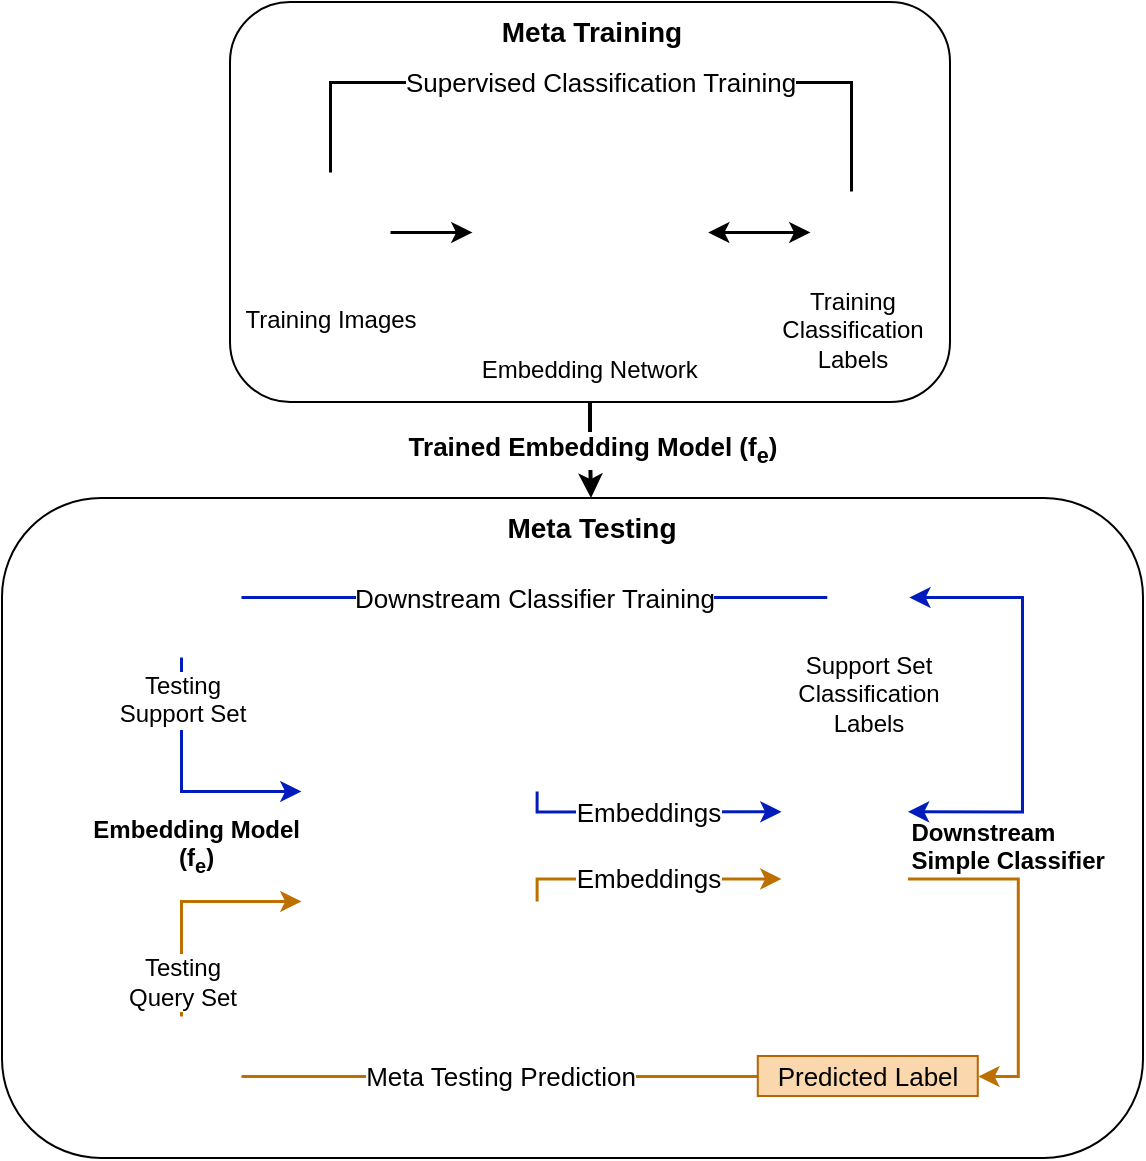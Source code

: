 <mxfile version="20.5.1" type="device"><diagram id="DZP6xEgHDEGS_tRINln_" name="Page-1"><mxGraphModel dx="1952" dy="571" grid="1" gridSize="10" guides="1" tooltips="1" connect="1" arrows="1" fold="1" page="1" pageScale="1" pageWidth="850" pageHeight="1100" math="0" shadow="0"><root><mxCell id="0"/><mxCell id="1" parent="0"/><mxCell id="K683SoHHXwEK7cLYB2_F-46" value="" style="rounded=1;whiteSpace=wrap;html=1;fontSize=14;" parent="1" vertex="1"><mxGeometry x="-40" y="483" width="570.5" height="330" as="geometry"/></mxCell><mxCell id="K683SoHHXwEK7cLYB2_F-49" value="&lt;b&gt;Trained Embedding Model (f&lt;sub&gt;e&lt;/sub&gt;)&lt;/b&gt;" style="edgeStyle=orthogonalEdgeStyle;rounded=0;orthogonalLoop=1;jettySize=auto;html=1;exitX=0.5;exitY=1;exitDx=0;exitDy=0;entryX=0.5;entryY=0;entryDx=0;entryDy=0;labelBackgroundColor=default;strokeWidth=2;fontSize=13;startArrow=none;startFill=0;endArrow=classic;endFill=1;" parent="1" source="K683SoHHXwEK7cLYB2_F-1" target="K683SoHHXwEK7cLYB2_F-47" edge="1"><mxGeometry relative="1" as="geometry"/></mxCell><mxCell id="K683SoHHXwEK7cLYB2_F-1" value="" style="rounded=1;whiteSpace=wrap;html=1;" parent="1" vertex="1"><mxGeometry x="74" y="235" width="360" height="200" as="geometry"/></mxCell><mxCell id="K683SoHHXwEK7cLYB2_F-12" style="edgeStyle=orthogonalEdgeStyle;rounded=0;orthogonalLoop=1;jettySize=auto;html=1;exitX=1;exitY=0.5;exitDx=0;exitDy=0;entryX=0;entryY=0.5;entryDx=0;entryDy=0;startArrow=classic;startFill=1;strokeWidth=1.5;" parent="1" source="K683SoHHXwEK7cLYB2_F-5" target="K683SoHHXwEK7cLYB2_F-10" edge="1"><mxGeometry relative="1" as="geometry"/></mxCell><mxCell id="K683SoHHXwEK7cLYB2_F-5" value="Embedding Network" style="shape=image;verticalLabelPosition=bottom;labelBackgroundColor=default;verticalAlign=top;aspect=fixed;imageAspect=0;image=https://thumbs.dreamstime.com/b/neural-network-illustration-vector-deep-learning-concept-neural-network-illustration-103427158.jpg;clipPath=inset(10.19% 21% 11.57% 18.67%);" parent="1" vertex="1"><mxGeometry x="195" y="295" width="117.81" height="110" as="geometry"/></mxCell><mxCell id="K683SoHHXwEK7cLYB2_F-11" style="edgeStyle=orthogonalEdgeStyle;rounded=0;orthogonalLoop=1;jettySize=auto;html=1;entryX=0;entryY=0.5;entryDx=0;entryDy=0;strokeWidth=1.5;" parent="1" source="K683SoHHXwEK7cLYB2_F-6" target="K683SoHHXwEK7cLYB2_F-5" edge="1"><mxGeometry relative="1" as="geometry"/></mxCell><mxCell id="K683SoHHXwEK7cLYB2_F-16" value="Supervised Classification Training" style="edgeStyle=orthogonalEdgeStyle;rounded=0;orthogonalLoop=1;jettySize=auto;html=1;exitX=0.5;exitY=0;exitDx=0;exitDy=0;entryX=0.5;entryY=0;entryDx=0;entryDy=0;startArrow=none;startFill=0;endArrow=none;endFill=0;fontSize=13;strokeWidth=1.5;" parent="1" source="K683SoHHXwEK7cLYB2_F-6" target="K683SoHHXwEK7cLYB2_F-10" edge="1"><mxGeometry relative="1" as="geometry"><Array as="points"><mxPoint x="124" y="275"/><mxPoint x="385" y="275"/></Array></mxGeometry></mxCell><mxCell id="K683SoHHXwEK7cLYB2_F-6" value="Training Images" style="shape=image;html=1;verticalAlign=top;verticalLabelPosition=bottom;labelBackgroundColor=#ffffff;imageAspect=0;aspect=fixed;image=https://cdn1.iconfinder.com/data/icons/bootstrap-vol-3/16/images-128.png" parent="1" vertex="1"><mxGeometry x="94" y="320" width="60" height="60" as="geometry"/></mxCell><mxCell id="K683SoHHXwEK7cLYB2_F-10" value="&lt;div&gt;Training&lt;br&gt;&lt;/div&gt;&lt;div&gt;Classification&lt;/div&gt;&lt;div&gt;Labels&lt;/div&gt;" style="shape=image;html=1;verticalAlign=top;verticalLabelPosition=bottom;labelBackgroundColor=#ffffff;imageAspect=0;aspect=fixed;image=https://cdn2.iconfinder.com/data/icons/crystalproject/Open-Office-Icons/stock_new-labels.png" parent="1" vertex="1"><mxGeometry x="364" y="329.5" width="41" height="41" as="geometry"/></mxCell><mxCell id="K683SoHHXwEK7cLYB2_F-29" value="Embeddings" style="edgeStyle=orthogonalEdgeStyle;rounded=0;orthogonalLoop=1;jettySize=auto;html=1;exitX=1;exitY=0.25;exitDx=0;exitDy=0;entryX=0;entryY=0.25;entryDx=0;entryDy=0;fontSize=13;startArrow=none;startFill=0;endArrow=classic;endFill=1;fillColor=#0050ef;strokeColor=#001DBC;strokeWidth=1.5;" parent="1" source="K683SoHHXwEK7cLYB2_F-13" target="K683SoHHXwEK7cLYB2_F-17" edge="1"><mxGeometry relative="1" as="geometry"><Array as="points"><mxPoint x="227" y="640"/></Array></mxGeometry></mxCell><mxCell id="K683SoHHXwEK7cLYB2_F-30" value="Embeddings" style="edgeStyle=orthogonalEdgeStyle;rounded=0;orthogonalLoop=1;jettySize=auto;html=1;exitX=1;exitY=0.75;exitDx=0;exitDy=0;entryX=0;entryY=0.75;entryDx=0;entryDy=0;fontSize=13;startArrow=none;startFill=0;endArrow=classic;endFill=1;strokeWidth=1.5;fillColor=#f0a30a;strokeColor=#BD7000;" parent="1" source="K683SoHHXwEK7cLYB2_F-13" target="K683SoHHXwEK7cLYB2_F-17" edge="1"><mxGeometry relative="1" as="geometry"><Array as="points"><mxPoint x="227.5" y="674"/></Array></mxGeometry></mxCell><mxCell id="K683SoHHXwEK7cLYB2_F-13" value="&lt;div&gt;&lt;b&gt;Embedding Model&lt;/b&gt;&lt;/div&gt;&lt;div align=&quot;center&quot;&gt;&lt;b&gt;(f&lt;sub&gt;e&lt;/sub&gt;)&lt;br&gt;&lt;/b&gt;&lt;/div&gt;" style="shape=image;verticalLabelPosition=middle;labelBackgroundColor=default;verticalAlign=middle;aspect=fixed;imageAspect=0;image=https://thumbs.dreamstime.com/b/neural-network-illustration-vector-deep-learning-concept-neural-network-illustration-103427158.jpg;clipPath=inset(10.19% 21% 11.57% 18.67%);html=1;labelPosition=left;align=right;" parent="1" vertex="1"><mxGeometry x="109.5" y="602" width="117.81" height="110" as="geometry"/></mxCell><mxCell id="K683SoHHXwEK7cLYB2_F-26" style="edgeStyle=orthogonalEdgeStyle;rounded=0;orthogonalLoop=1;jettySize=auto;html=1;exitX=0.5;exitY=1;exitDx=0;exitDy=0;entryX=0;entryY=0.25;entryDx=0;entryDy=0;fontSize=13;startArrow=none;startFill=0;endArrow=classic;endFill=1;fillColor=#0050ef;strokeColor=#001DBC;strokeWidth=1.5;" parent="1" source="K683SoHHXwEK7cLYB2_F-14" target="K683SoHHXwEK7cLYB2_F-13" edge="1"><mxGeometry relative="1" as="geometry"/></mxCell><mxCell id="K683SoHHXwEK7cLYB2_F-34" value="Downstream Classifier Training" style="edgeStyle=orthogonalEdgeStyle;rounded=0;orthogonalLoop=1;jettySize=auto;html=1;exitX=1;exitY=0.5;exitDx=0;exitDy=0;entryX=0;entryY=0.5;entryDx=0;entryDy=0;strokeWidth=1.5;fontSize=13;startArrow=none;startFill=0;endArrow=none;endFill=0;fillColor=#0050ef;strokeColor=#001DBC;" parent="1" source="K683SoHHXwEK7cLYB2_F-14" target="K683SoHHXwEK7cLYB2_F-19" edge="1"><mxGeometry relative="1" as="geometry"/></mxCell><mxCell id="K683SoHHXwEK7cLYB2_F-14" value="&lt;div&gt;Testing&lt;/div&gt;&lt;div&gt; Support Set&lt;/div&gt;" style="shape=image;html=1;verticalAlign=top;verticalLabelPosition=bottom;labelBackgroundColor=#ffffff;imageAspect=0;aspect=fixed;image=https://cdn1.iconfinder.com/data/icons/bootstrap-vol-3/16/images-128.png" parent="1" vertex="1"><mxGeometry x="19.5" y="502.5" width="60" height="60" as="geometry"/></mxCell><mxCell id="K683SoHHXwEK7cLYB2_F-38" style="edgeStyle=orthogonalEdgeStyle;rounded=0;orthogonalLoop=1;jettySize=auto;html=1;exitX=1;exitY=0.75;exitDx=0;exitDy=0;entryX=1;entryY=0.5;entryDx=0;entryDy=0;strokeWidth=1.5;fontSize=13;startArrow=none;startFill=0;endArrow=classic;endFill=1;fillColor=#f0a30a;strokeColor=#BD7000;" parent="1" source="K683SoHHXwEK7cLYB2_F-17" target="K683SoHHXwEK7cLYB2_F-37" edge="1"><mxGeometry relative="1" as="geometry"/></mxCell><mxCell id="K683SoHHXwEK7cLYB2_F-17" value="Downstream&#xA;Simple Classifier" style="shape=image;verticalLabelPosition=middle;labelBackgroundColor=default;verticalAlign=middle;aspect=fixed;imageAspect=0;image=https://t4.ftcdn.net/jpg/03/59/10/65/360_F_359106543_euEDCjT9grO8VXHXcBVQGhzDHxfcunFP.jpg;labelPosition=right;align=left;fontStyle=1;clipPath=inset(12% 26% 36.67% 25.67%);" parent="1" vertex="1"><mxGeometry x="349.5" y="622.87" width="63.21" height="67.13" as="geometry"/></mxCell><mxCell id="K683SoHHXwEK7cLYB2_F-32" style="edgeStyle=orthogonalEdgeStyle;rounded=0;orthogonalLoop=1;jettySize=auto;html=1;exitX=1;exitY=0.5;exitDx=0;exitDy=0;fontSize=13;startArrow=classic;startFill=1;endArrow=classic;endFill=1;fillColor=#0050ef;strokeColor=#001DBC;strokeWidth=1.5;entryX=1;entryY=0.25;entryDx=0;entryDy=0;" parent="1" source="K683SoHHXwEK7cLYB2_F-19" edge="1" target="K683SoHHXwEK7cLYB2_F-17"><mxGeometry relative="1" as="geometry"><mxPoint x="429.5" y="642" as="targetPoint"/><Array as="points"><mxPoint x="470" y="533"/><mxPoint x="470" y="640"/></Array></mxGeometry></mxCell><mxCell id="K683SoHHXwEK7cLYB2_F-19" value="&lt;div&gt;Support Set &lt;br&gt;&lt;/div&gt;&lt;div&gt;Classification&lt;/div&gt;&lt;div&gt;Labels&lt;/div&gt;" style="shape=image;html=1;verticalAlign=top;verticalLabelPosition=bottom;labelBackgroundColor=#ffffff;imageAspect=0;aspect=fixed;image=https://cdn2.iconfinder.com/data/icons/crystalproject/Open-Office-Icons/stock_new-labels.png" parent="1" vertex="1"><mxGeometry x="372.39" y="512" width="41" height="41" as="geometry"/></mxCell><mxCell id="K683SoHHXwEK7cLYB2_F-25" style="edgeStyle=orthogonalEdgeStyle;rounded=0;orthogonalLoop=1;jettySize=auto;html=1;exitX=0.5;exitY=0;exitDx=0;exitDy=0;entryX=0;entryY=0.75;entryDx=0;entryDy=0;fontSize=13;startArrow=none;startFill=0;endArrow=classic;endFill=1;strokeWidth=1.5;fillColor=#f0a30a;strokeColor=#BD7000;" parent="1" source="K683SoHHXwEK7cLYB2_F-21" target="K683SoHHXwEK7cLYB2_F-13" edge="1"><mxGeometry relative="1" as="geometry"/></mxCell><mxCell id="K683SoHHXwEK7cLYB2_F-41" value="Meta Testing Prediction" style="edgeStyle=orthogonalEdgeStyle;rounded=0;orthogonalLoop=1;jettySize=auto;html=1;exitX=1;exitY=0.5;exitDx=0;exitDy=0;entryX=0;entryY=0.5;entryDx=0;entryDy=0;strokeWidth=1.5;fontSize=13;startArrow=none;startFill=0;endArrow=none;endFill=0;fillColor=#f0a30a;strokeColor=#BD7000;" parent="1" source="K683SoHHXwEK7cLYB2_F-21" target="K683SoHHXwEK7cLYB2_F-37" edge="1"><mxGeometry relative="1" as="geometry"/></mxCell><mxCell id="K683SoHHXwEK7cLYB2_F-21" value="&lt;div&gt;Testing &lt;br&gt;&lt;/div&gt;&lt;div&gt;Query Set&lt;/div&gt;" style="shape=image;html=1;verticalAlign=bottom;verticalLabelPosition=top;labelBackgroundColor=#ffffff;imageAspect=0;aspect=fixed;image=https://cdn1.iconfinder.com/data/icons/bootstrap-vol-3/16/images-128.png;labelPosition=center;align=center;" parent="1" vertex="1"><mxGeometry x="19.5" y="742" width="60" height="60" as="geometry"/></mxCell><mxCell id="K683SoHHXwEK7cLYB2_F-37" value="Predicted Label" style="rounded=0;whiteSpace=wrap;html=1;fontSize=13;fillColor=#fad7ac;strokeColor=#b46504;" parent="1" vertex="1"><mxGeometry x="337.89" y="762" width="110" height="20" as="geometry"/></mxCell><mxCell id="K683SoHHXwEK7cLYB2_F-43" value="&lt;font style=&quot;font-size: 14px;&quot;&gt;&lt;b&gt;Meta Training&lt;/b&gt;&lt;/font&gt;" style="text;html=1;strokeColor=none;fillColor=none;align=center;verticalAlign=middle;whiteSpace=wrap;rounded=0;fontSize=13;" parent="1" vertex="1"><mxGeometry x="105" y="235" width="300" height="30" as="geometry"/></mxCell><mxCell id="K683SoHHXwEK7cLYB2_F-47" value="&lt;font style=&quot;font-size: 14px;&quot;&gt;&lt;b&gt;Meta Testing&lt;br&gt;&lt;/b&gt;&lt;/font&gt;" style="text;html=1;strokeColor=none;fillColor=none;align=center;verticalAlign=middle;whiteSpace=wrap;rounded=0;fontSize=13;" parent="1" vertex="1"><mxGeometry x="29.5" y="483" width="450" height="30" as="geometry"/></mxCell></root></mxGraphModel></diagram></mxfile>